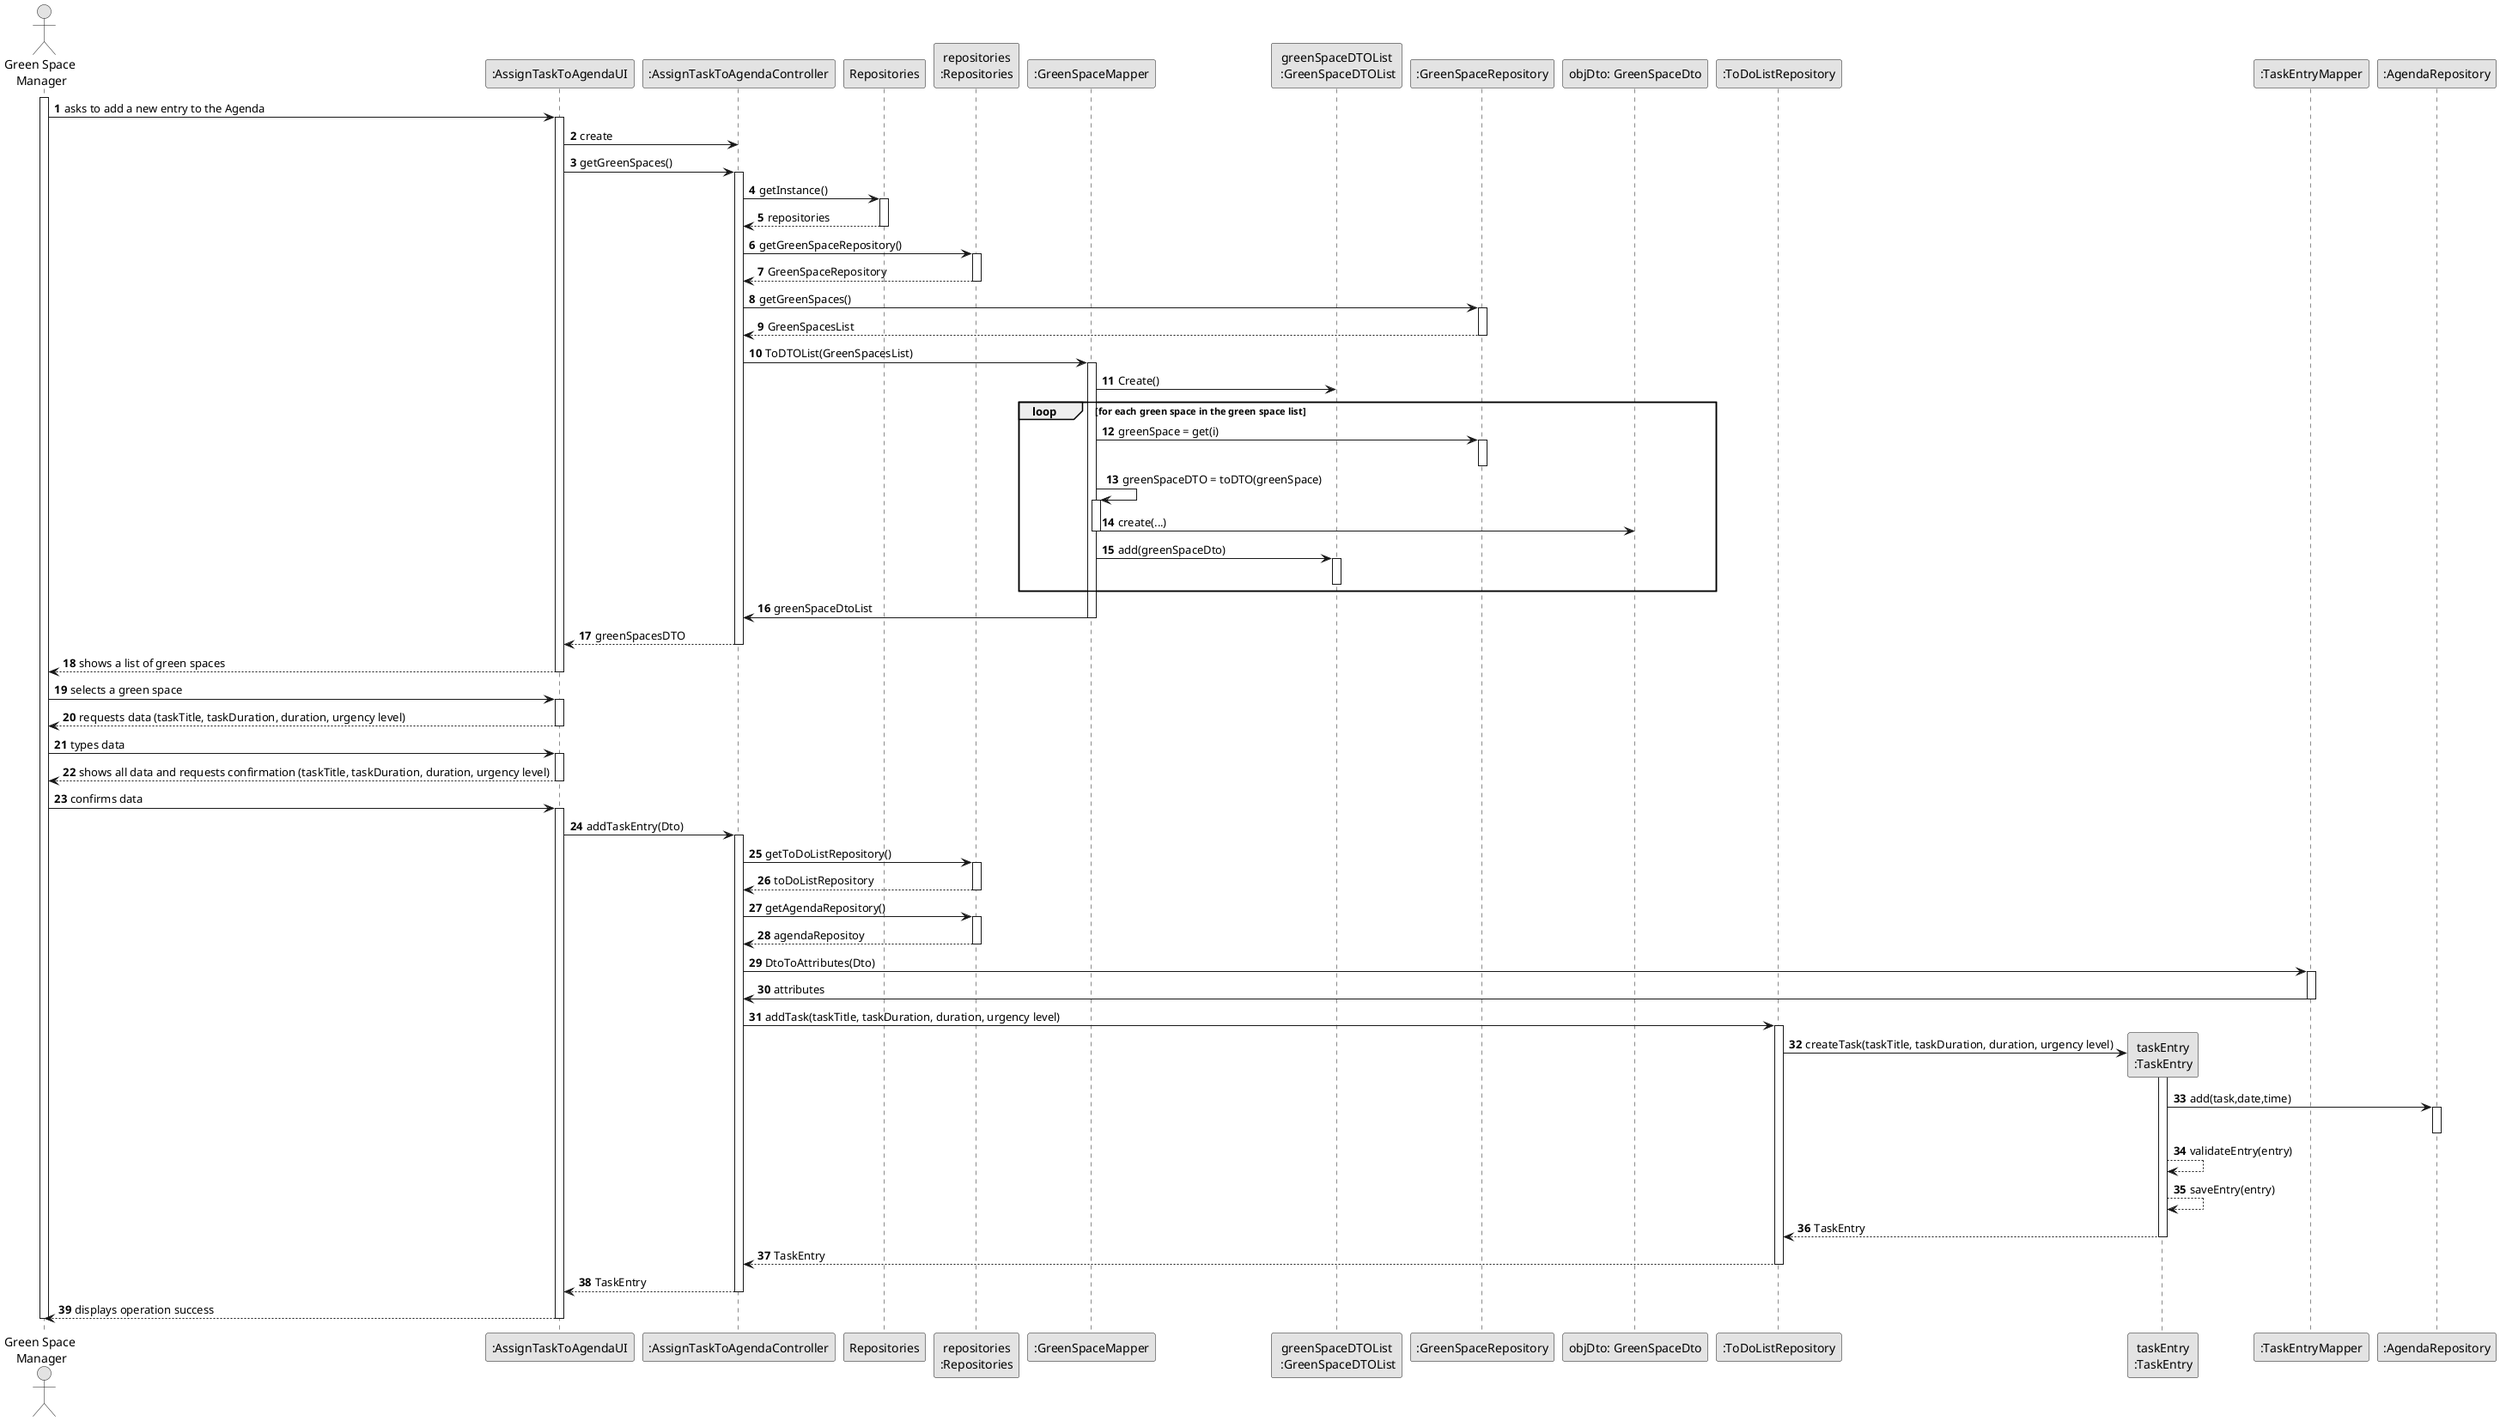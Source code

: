 @startuml
skinparam monochrome true
skinparam packageStyle rectangle
skinparam shadowing false

autonumber

'hide footbox
actor "Green Space \nManager" as ADM
participant ":AssignTaskToAgendaUI" as UI
participant ":AssignTaskToAgendaController" as CTRL
participant "Repositories" as RepositorySingleton
participant "repositories\n:Repositories" as PLAT
participant ":GreenSpaceMapper" as MAP
participant "greenSpaceDTOList\n :GreenSpaceDTOList" as DTO
participant ":GreenSpaceRepository" as URG
participant "objDto: GreenSpaceDto" as GDTO
participant ":ToDoListRepository" as TDR
participant "taskEntry\n:TaskEntry" as TASK
participant ":TaskEntryMapper" as TMAP
participant ":AgendaRepository" as AR



activate ADM

    ADM -> UI : asks to add a new entry to the Agenda
    activate UI

        UI -> CTRL : create
        UI -> CTRL : getGreenSpaces()
        activate CTRL

            CTRL -> RepositorySingleton : getInstance()
            activate RepositorySingleton

                RepositorySingleton --> CTRL : repositories
            deactivate RepositorySingleton

            CTRL -> PLAT : getGreenSpaceRepository()
            activate PLAT

                PLAT --> CTRL : GreenSpaceRepository
            deactivate PLAT

            CTRL -> URG : getGreenSpaces()
            activate URG

                URG --> CTRL : GreenSpacesList
            deactivate URG

            CTRL -> MAP : ToDTOList(GreenSpacesList)
            activate MAP

                MAP -> DTO: Create()
                loop for each green space in the green space list
                MAP -> URG: greenSpace = get(i)
                activate URG
                deactivate URG
                MAP -> MAP: greenSpaceDTO = toDTO(greenSpace)
                activate MAP

                MAP -> GDTO: create(...)
                deactivate MAP

                MAP -> DTO: add(greenSpaceDto)

                activate DTO
                deactivate DTO
                end
                MAP -> CTRL: greenSpaceDtoList
            deactivate MAP

            CTRL --> UI : greenSpacesDTO
        deactivate CTRL

        UI --> ADM : shows a list of green spaces
    deactivate UI

    ADM -> UI : selects a green space
    activate UI

        UI --> ADM : requests data (taskTitle, taskDuration, duration, urgency level)
    deactivate UI

    ADM -> UI : types data
    activate UI

        UI --> ADM : shows all data and requests confirmation (taskTitle, taskDuration, duration, urgency level)
    deactivate UI

    ADM -> UI : confirms data
    activate UI

        UI -> CTRL : addTaskEntry(Dto)
        activate CTRL

            CTRL -> PLAT : getToDoListRepository()
            activate PLAT

                PLAT --> CTRL : toDoListRepository
            deactivate PLAT

             CTRL -> PLAT : getAgendaRepository()
                        activate PLAT

                            PLAT --> CTRL : agendaRepositoy
                        deactivate PLAT
                            CTRL ->TMAP : DtoToAttributes(Dto)
                            activate TMAP
                            TMAP ->CTRL : attributes
                                            Deactivate TMAP

            CTRL -> TDR : addTask(taskTitle, taskDuration, duration, urgency level)
            activate TDR


                TDR -> TASK** : createTask(taskTitle, taskDuration, duration, urgency level)
               activate TASK

                TASK -> AR: add(task,date,time)
                activate AR
                deactivate AR

                TASK --> TASK : validateEntry(entry)

                TASK --> TASK : saveEntry(entry)

                TASK --> TDR: TaskEntry
               deactivate TASK

                TDR --> CTRL : TaskEntry
                deactivate TDR


            CTRL --> UI : TaskEntry
        deactivate CTRL

        UI --> ADM : displays operation success
    deactivate UI

deactivate ADM

@enduml